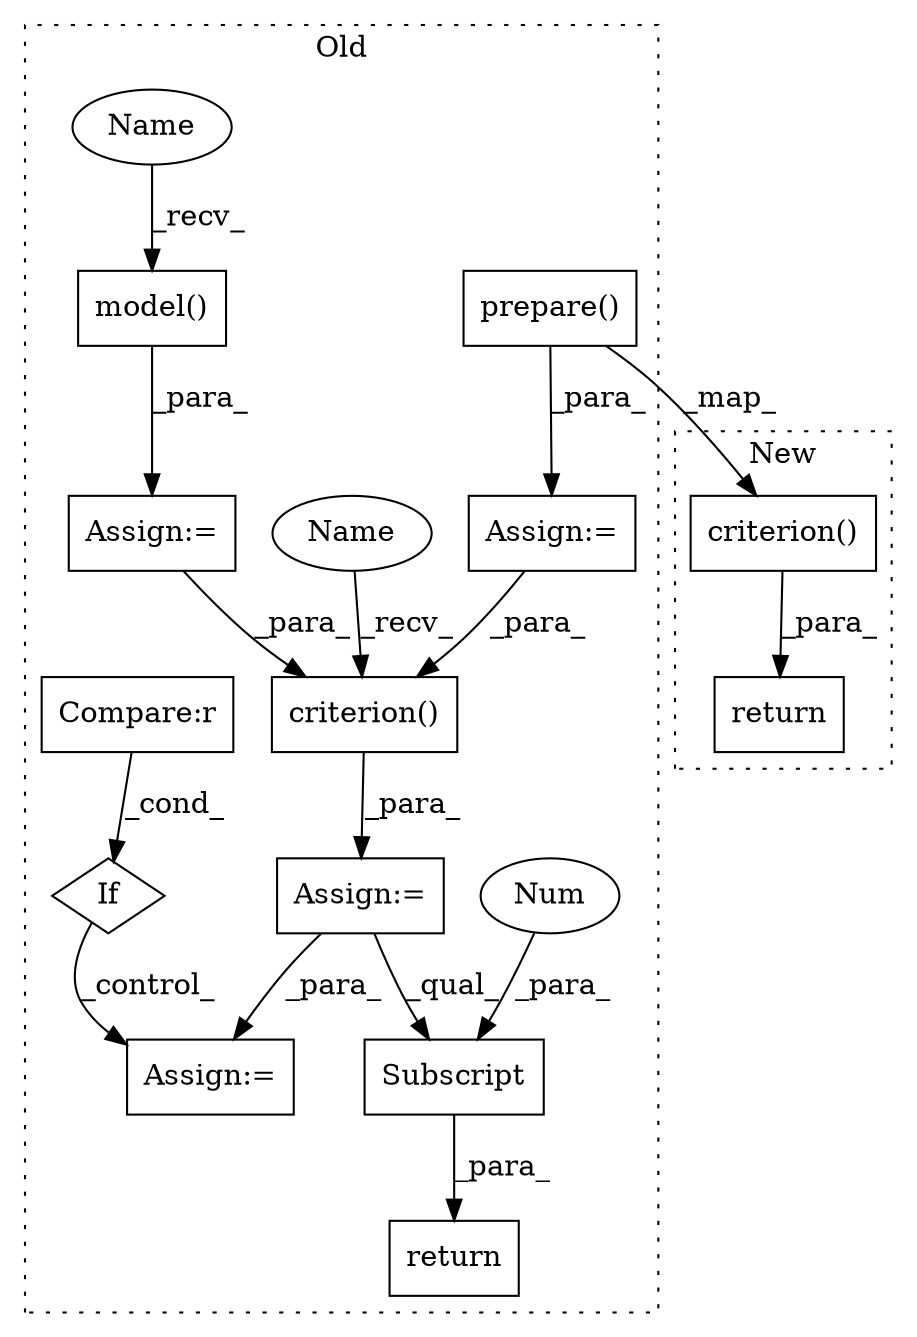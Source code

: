 digraph G {
subgraph cluster0 {
1 [label="criterion()" a="75" s="8593,8632" l="15,1" shape="box"];
3 [label="Assign:=" a="68" s="8590" l="3" shape="box"];
4 [label="Assign:=" a="68" s="8535" l="3" shape="box"];
5 [label="return" a="93" s="8708" l="7" shape="box"];
6 [label="model()" a="75" s="8538" l="39" shape="box"];
7 [label="Assign:=" a="68" s="8685" l="4" shape="box"];
8 [label="If" a="96" s="8642" l="3" shape="diamond"];
9 [label="Compare:r" a="40" s="8645" l="22" shape="box"];
10 [label="Subscript" a="63" s="8715,0" l="12,0" shape="box"];
12 [label="prepare()" a="75" s="8468,8515" l="23,1" shape="box"];
13 [label="Num" a="76" s="8725" l="1" shape="ellipse"];
14 [label="Assign:=" a="68" s="8465" l="3" shape="box"];
15 [label="Name" a="87" s="8593" l="4" shape="ellipse"];
16 [label="Name" a="87" s="8538" l="4" shape="ellipse"];
label = "Old";
style="dotted";
}
subgraph cluster1 {
2 [label="return" a="93" s="8351" l="7" shape="box"];
11 [label="criterion()" a="75" s="8358,8409" l="15,1" shape="box"];
label = "New";
style="dotted";
}
1 -> 3 [label="_para_"];
3 -> 10 [label="_qual_"];
3 -> 7 [label="_para_"];
4 -> 1 [label="_para_"];
6 -> 4 [label="_para_"];
8 -> 7 [label="_control_"];
9 -> 8 [label="_cond_"];
10 -> 5 [label="_para_"];
11 -> 2 [label="_para_"];
12 -> 11 [label="_map_"];
12 -> 14 [label="_para_"];
13 -> 10 [label="_para_"];
14 -> 1 [label="_para_"];
15 -> 1 [label="_recv_"];
16 -> 6 [label="_recv_"];
}